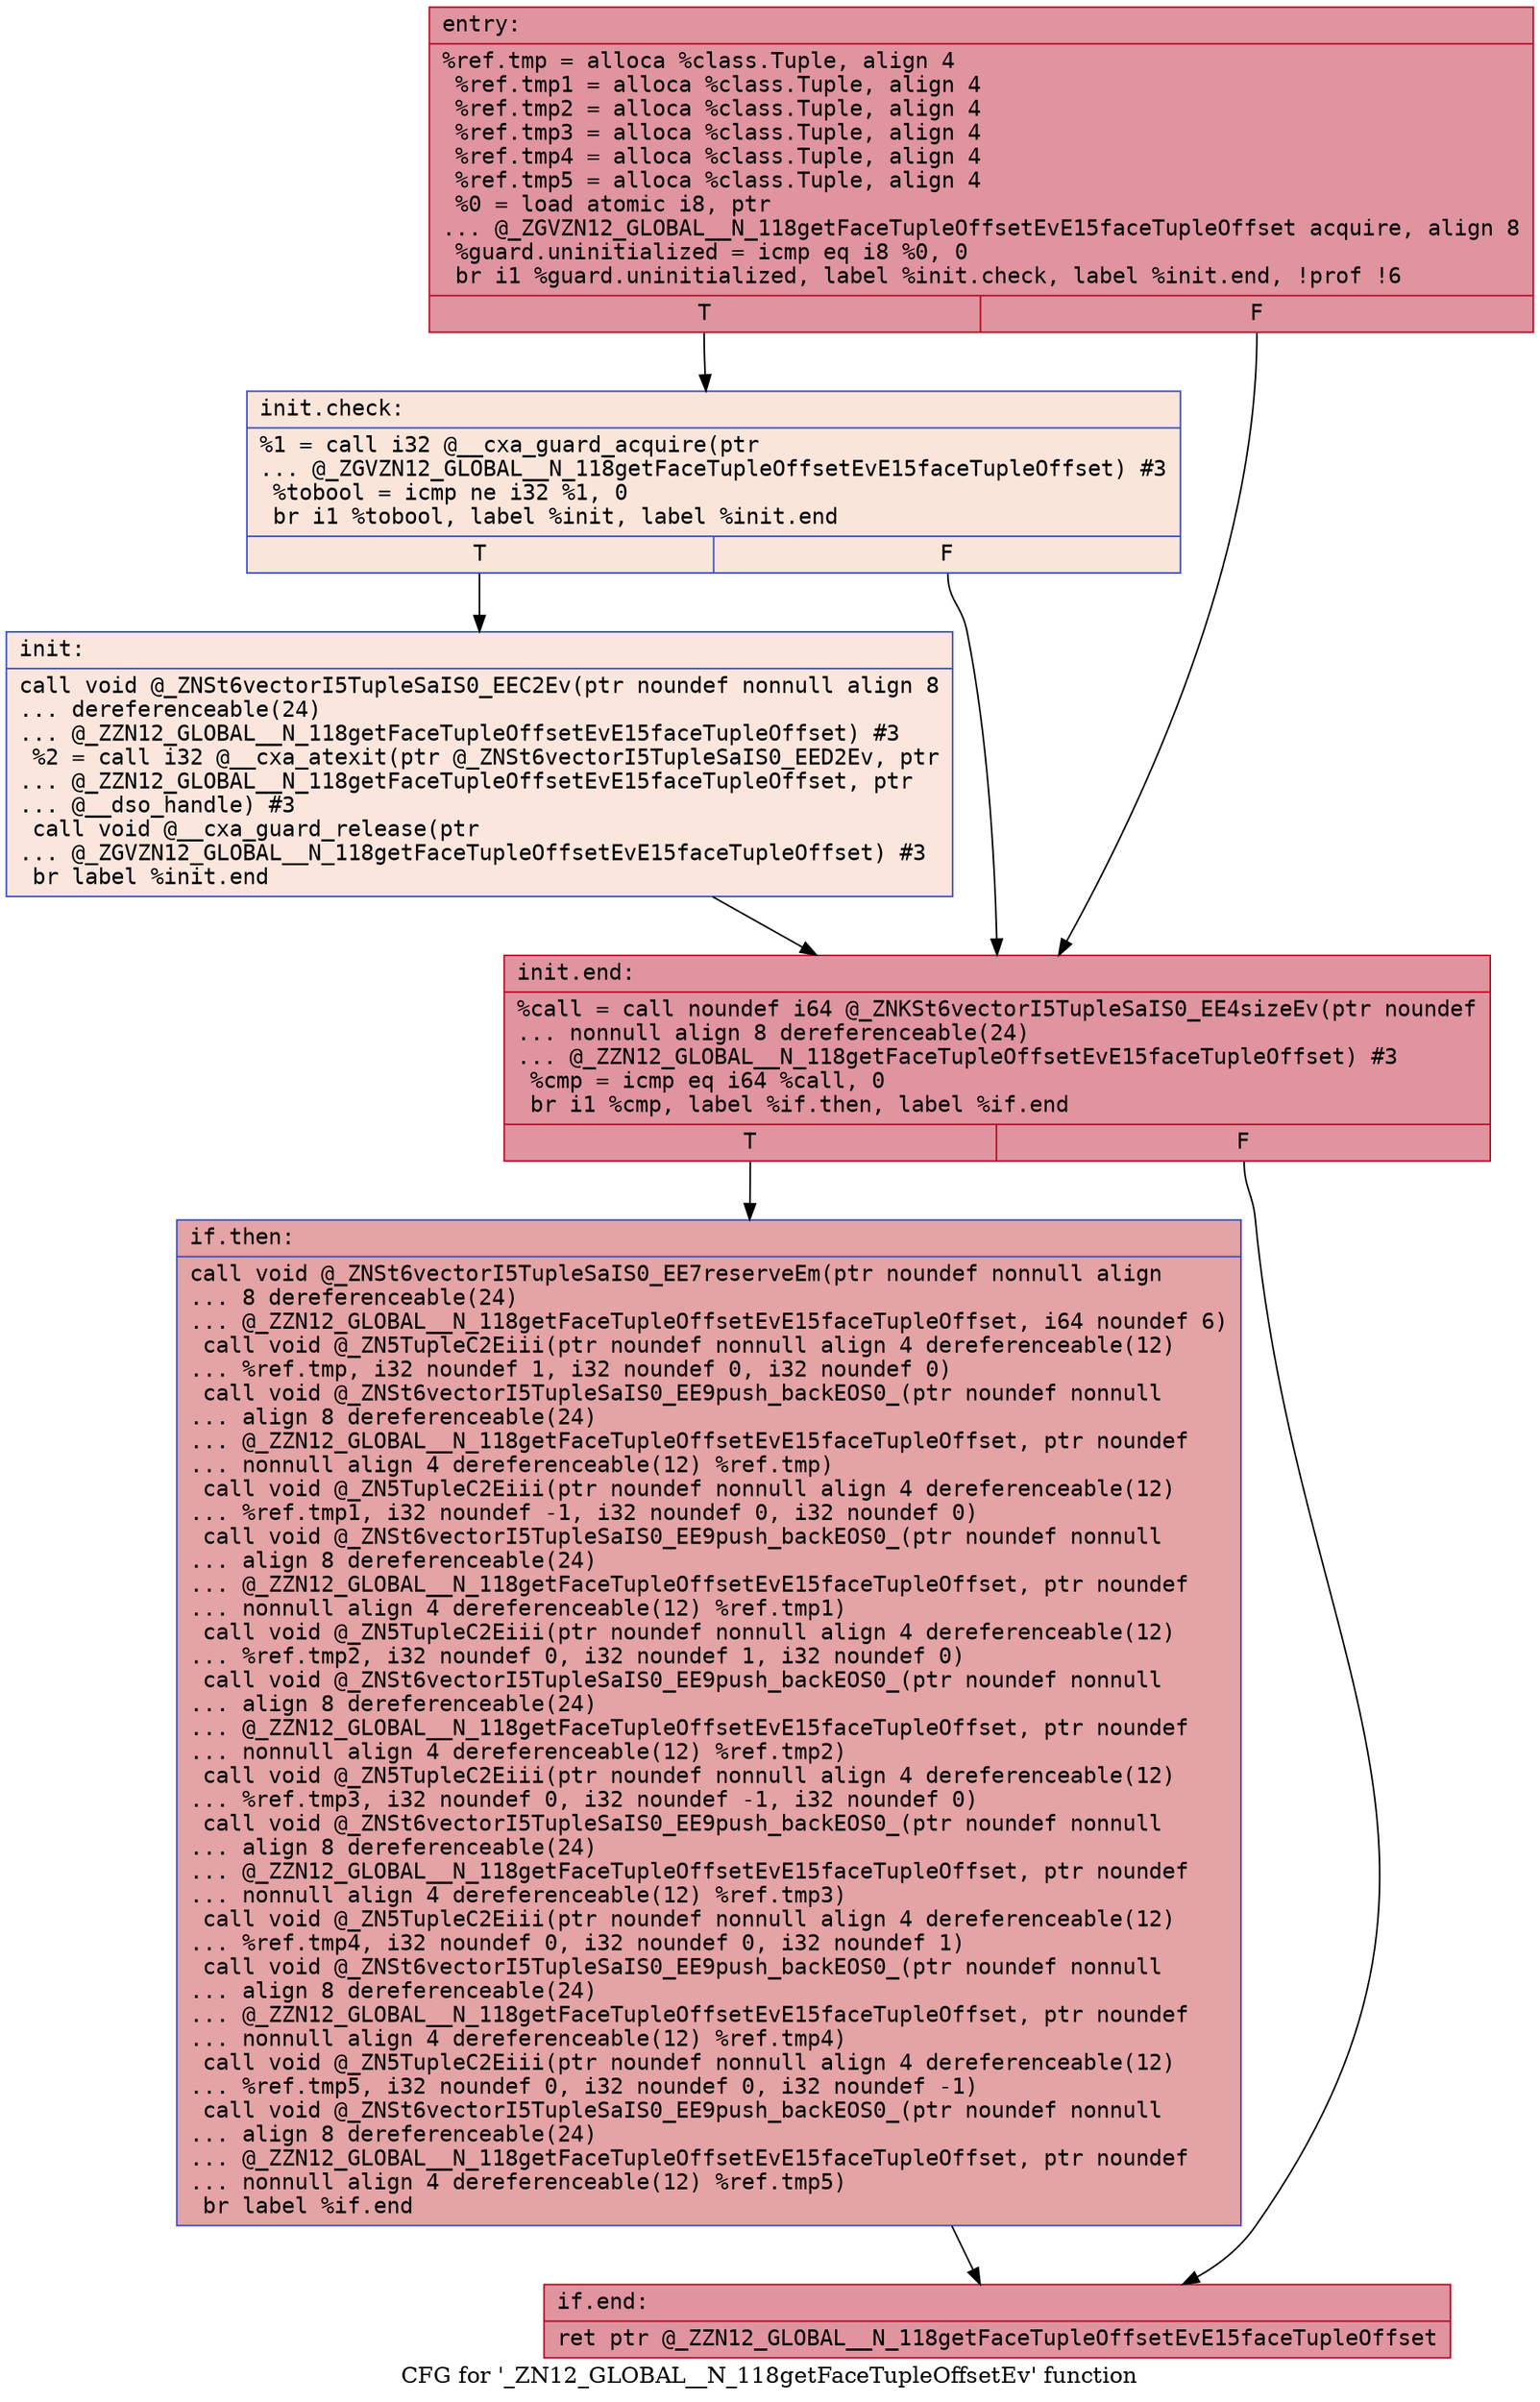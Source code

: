 digraph "CFG for '_ZN12_GLOBAL__N_118getFaceTupleOffsetEv' function" {
	label="CFG for '_ZN12_GLOBAL__N_118getFaceTupleOffsetEv' function";

	Node0x55c606362f90 [shape=record,color="#b70d28ff", style=filled, fillcolor="#b70d2870" fontname="Courier",label="{entry:\l|  %ref.tmp = alloca %class.Tuple, align 4\l  %ref.tmp1 = alloca %class.Tuple, align 4\l  %ref.tmp2 = alloca %class.Tuple, align 4\l  %ref.tmp3 = alloca %class.Tuple, align 4\l  %ref.tmp4 = alloca %class.Tuple, align 4\l  %ref.tmp5 = alloca %class.Tuple, align 4\l  %0 = load atomic i8, ptr\l... @_ZGVZN12_GLOBAL__N_118getFaceTupleOffsetEvE15faceTupleOffset acquire, align 8\l  %guard.uninitialized = icmp eq i8 %0, 0\l  br i1 %guard.uninitialized, label %init.check, label %init.end, !prof !6\l|{<s0>T|<s1>F}}"];
	Node0x55c606362f90:s0 -> Node0x55c6063633c0[tooltip="entry -> init.check\nProbability 0.00%" ];
	Node0x55c606362f90:s1 -> Node0x55c606363410[tooltip="entry -> init.end\nProbability 100.00%" ];
	Node0x55c6063633c0 [shape=record,color="#3d50c3ff", style=filled, fillcolor="#f4c5ad70" fontname="Courier",label="{init.check:\l|  %1 = call i32 @__cxa_guard_acquire(ptr\l... @_ZGVZN12_GLOBAL__N_118getFaceTupleOffsetEvE15faceTupleOffset) #3\l  %tobool = icmp ne i32 %1, 0\l  br i1 %tobool, label %init, label %init.end\l|{<s0>T|<s1>F}}"];
	Node0x55c6063633c0:s0 -> Node0x55c606363d40[tooltip="init.check -> init\nProbability 62.50%" ];
	Node0x55c6063633c0:s1 -> Node0x55c606363410[tooltip="init.check -> init.end\nProbability 37.50%" ];
	Node0x55c606363d40 [shape=record,color="#3d50c3ff", style=filled, fillcolor="#f3c7b170" fontname="Courier",label="{init:\l|  call void @_ZNSt6vectorI5TupleSaIS0_EEC2Ev(ptr noundef nonnull align 8\l... dereferenceable(24)\l... @_ZZN12_GLOBAL__N_118getFaceTupleOffsetEvE15faceTupleOffset) #3\l  %2 = call i32 @__cxa_atexit(ptr @_ZNSt6vectorI5TupleSaIS0_EED2Ev, ptr\l... @_ZZN12_GLOBAL__N_118getFaceTupleOffsetEvE15faceTupleOffset, ptr\l... @__dso_handle) #3\l  call void @__cxa_guard_release(ptr\l... @_ZGVZN12_GLOBAL__N_118getFaceTupleOffsetEvE15faceTupleOffset) #3\l  br label %init.end\l}"];
	Node0x55c606363d40 -> Node0x55c606363410[tooltip="init -> init.end\nProbability 100.00%" ];
	Node0x55c606363410 [shape=record,color="#b70d28ff", style=filled, fillcolor="#b70d2870" fontname="Courier",label="{init.end:\l|  %call = call noundef i64 @_ZNKSt6vectorI5TupleSaIS0_EE4sizeEv(ptr noundef\l... nonnull align 8 dereferenceable(24)\l... @_ZZN12_GLOBAL__N_118getFaceTupleOffsetEvE15faceTupleOffset) #3\l  %cmp = icmp eq i64 %call, 0\l  br i1 %cmp, label %if.then, label %if.end\l|{<s0>T|<s1>F}}"];
	Node0x55c606363410:s0 -> Node0x55c6063644d0[tooltip="init.end -> if.then\nProbability 37.50%" ];
	Node0x55c606363410:s1 -> Node0x55c606364930[tooltip="init.end -> if.end\nProbability 62.50%" ];
	Node0x55c6063644d0 [shape=record,color="#3d50c3ff", style=filled, fillcolor="#c32e3170" fontname="Courier",label="{if.then:\l|  call void @_ZNSt6vectorI5TupleSaIS0_EE7reserveEm(ptr noundef nonnull align\l... 8 dereferenceable(24)\l... @_ZZN12_GLOBAL__N_118getFaceTupleOffsetEvE15faceTupleOffset, i64 noundef 6)\l  call void @_ZN5TupleC2Eiii(ptr noundef nonnull align 4 dereferenceable(12)\l... %ref.tmp, i32 noundef 1, i32 noundef 0, i32 noundef 0)\l  call void @_ZNSt6vectorI5TupleSaIS0_EE9push_backEOS0_(ptr noundef nonnull\l... align 8 dereferenceable(24)\l... @_ZZN12_GLOBAL__N_118getFaceTupleOffsetEvE15faceTupleOffset, ptr noundef\l... nonnull align 4 dereferenceable(12) %ref.tmp)\l  call void @_ZN5TupleC2Eiii(ptr noundef nonnull align 4 dereferenceable(12)\l... %ref.tmp1, i32 noundef -1, i32 noundef 0, i32 noundef 0)\l  call void @_ZNSt6vectorI5TupleSaIS0_EE9push_backEOS0_(ptr noundef nonnull\l... align 8 dereferenceable(24)\l... @_ZZN12_GLOBAL__N_118getFaceTupleOffsetEvE15faceTupleOffset, ptr noundef\l... nonnull align 4 dereferenceable(12) %ref.tmp1)\l  call void @_ZN5TupleC2Eiii(ptr noundef nonnull align 4 dereferenceable(12)\l... %ref.tmp2, i32 noundef 0, i32 noundef 1, i32 noundef 0)\l  call void @_ZNSt6vectorI5TupleSaIS0_EE9push_backEOS0_(ptr noundef nonnull\l... align 8 dereferenceable(24)\l... @_ZZN12_GLOBAL__N_118getFaceTupleOffsetEvE15faceTupleOffset, ptr noundef\l... nonnull align 4 dereferenceable(12) %ref.tmp2)\l  call void @_ZN5TupleC2Eiii(ptr noundef nonnull align 4 dereferenceable(12)\l... %ref.tmp3, i32 noundef 0, i32 noundef -1, i32 noundef 0)\l  call void @_ZNSt6vectorI5TupleSaIS0_EE9push_backEOS0_(ptr noundef nonnull\l... align 8 dereferenceable(24)\l... @_ZZN12_GLOBAL__N_118getFaceTupleOffsetEvE15faceTupleOffset, ptr noundef\l... nonnull align 4 dereferenceable(12) %ref.tmp3)\l  call void @_ZN5TupleC2Eiii(ptr noundef nonnull align 4 dereferenceable(12)\l... %ref.tmp4, i32 noundef 0, i32 noundef 0, i32 noundef 1)\l  call void @_ZNSt6vectorI5TupleSaIS0_EE9push_backEOS0_(ptr noundef nonnull\l... align 8 dereferenceable(24)\l... @_ZZN12_GLOBAL__N_118getFaceTupleOffsetEvE15faceTupleOffset, ptr noundef\l... nonnull align 4 dereferenceable(12) %ref.tmp4)\l  call void @_ZN5TupleC2Eiii(ptr noundef nonnull align 4 dereferenceable(12)\l... %ref.tmp5, i32 noundef 0, i32 noundef 0, i32 noundef -1)\l  call void @_ZNSt6vectorI5TupleSaIS0_EE9push_backEOS0_(ptr noundef nonnull\l... align 8 dereferenceable(24)\l... @_ZZN12_GLOBAL__N_118getFaceTupleOffsetEvE15faceTupleOffset, ptr noundef\l... nonnull align 4 dereferenceable(12) %ref.tmp5)\l  br label %if.end\l}"];
	Node0x55c6063644d0 -> Node0x55c606364930[tooltip="if.then -> if.end\nProbability 100.00%" ];
	Node0x55c606364930 [shape=record,color="#b70d28ff", style=filled, fillcolor="#b70d2870" fontname="Courier",label="{if.end:\l|  ret ptr @_ZZN12_GLOBAL__N_118getFaceTupleOffsetEvE15faceTupleOffset\l}"];
}
